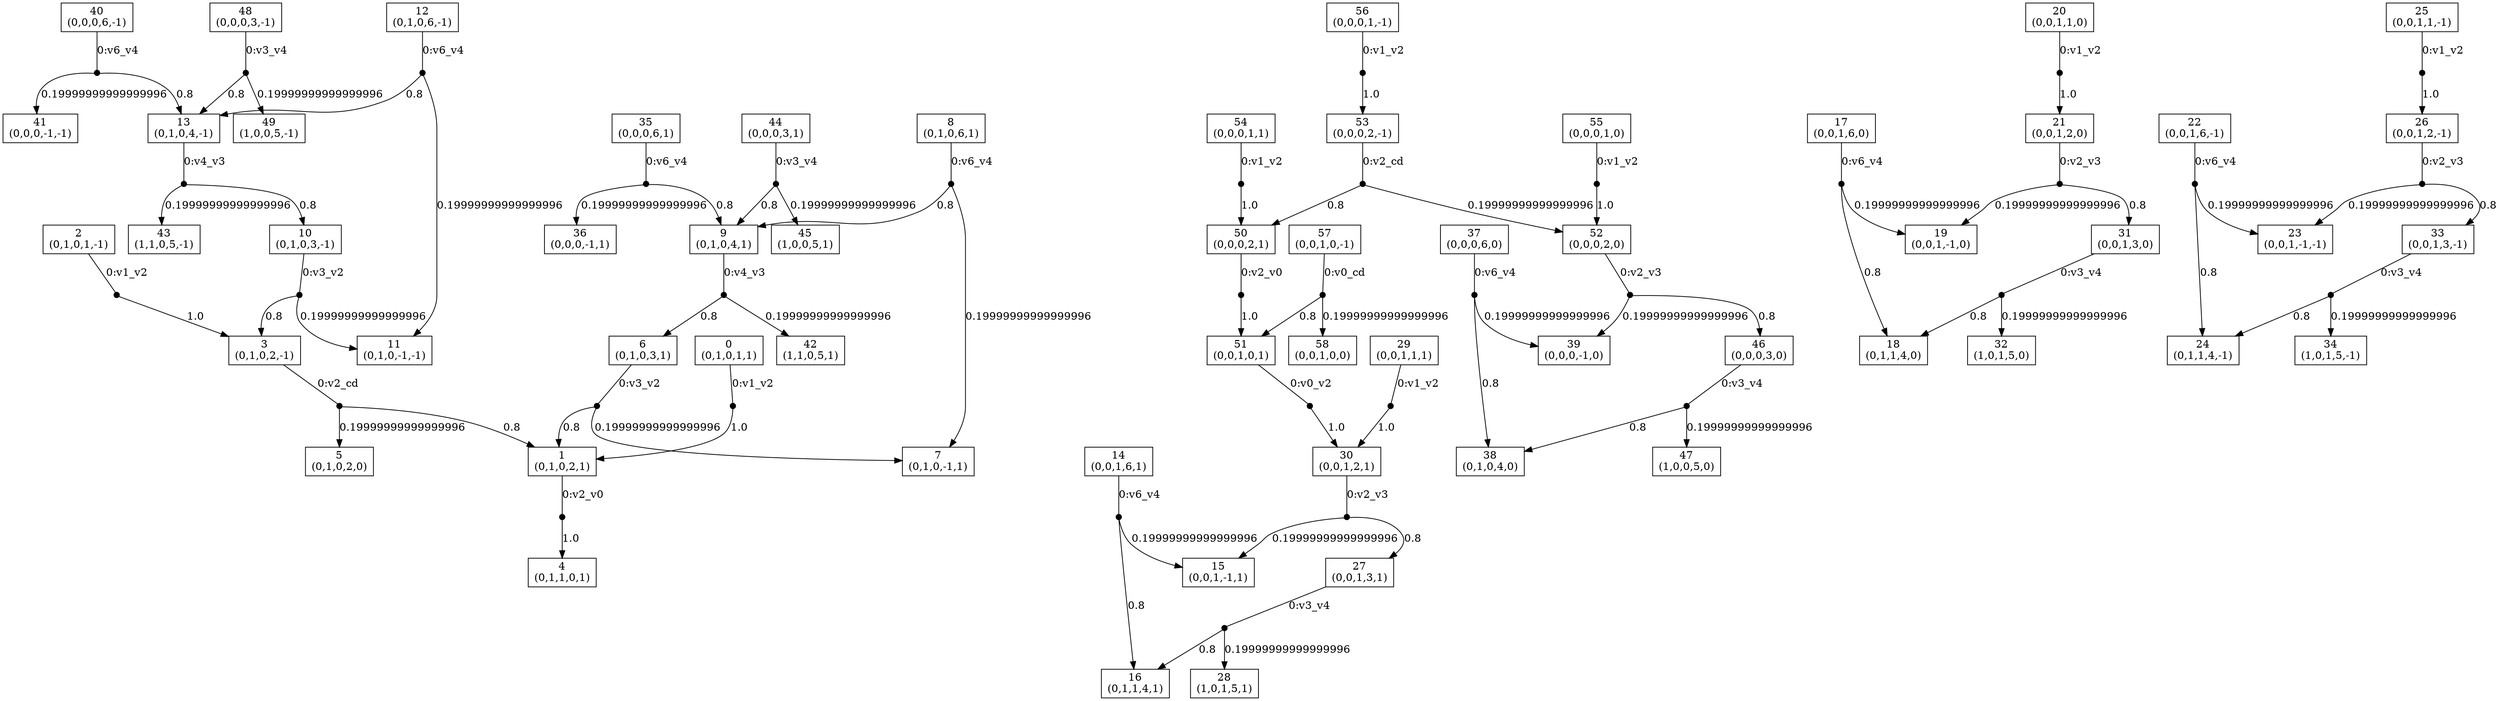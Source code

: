 digraph MDP {
node [label="",shape="box"];
0 [label="0\n(0,1,0,1,1)"];
0 -> n0_0 [label="0:v1_v2",arrowhead="none"];
n0_0 [ shape=point,width=0.1,height=0.1,label="" ];
n0_0 -> 1 [label="1.0"];
1 [label="1\n(0,1,0,2,1)"];
1 -> n1_0 [label="0:v2_v0",arrowhead="none"];
n1_0 [ shape=point,width=0.1,height=0.1,label="" ];
n1_0 -> 4 [label="1.0"];
2 [label="2\n(0,1,0,1,-1)"];
2 -> n2_0 [label="0:v1_v2",arrowhead="none"];
n2_0 [ shape=point,width=0.1,height=0.1,label="" ];
n2_0 -> 3 [label="1.0"];
3 [label="3\n(0,1,0,2,-1)"];
3 -> n3_0 [label="0:v2_cd",arrowhead="none"];
n3_0 [ shape=point,width=0.1,height=0.1,label="" ];
n3_0 -> 1 [label="0.8"];
n3_0 -> 5 [label="0.19999999999999996"];
4 [label="4\n(0,1,1,0,1)"];
5 [label="5\n(0,1,0,2,0)"];
6 [label="6\n(0,1,0,3,1)"];
6 -> n6_0 [label="0:v3_v2",arrowhead="none"];
n6_0 [ shape=point,width=0.1,height=0.1,label="" ];
n6_0 -> 1 [label="0.8"];
n6_0 -> 7 [label="0.19999999999999996"];
7 [label="7\n(0,1,0,-1,1)"];
8 [label="8\n(0,1,0,6,1)"];
8 -> n8_0 [label="0:v6_v4",arrowhead="none"];
n8_0 [ shape=point,width=0.1,height=0.1,label="" ];
n8_0 -> 7 [label="0.19999999999999996"];
n8_0 -> 9 [label="0.8"];
9 [label="9\n(0,1,0,4,1)"];
9 -> n9_0 [label="0:v4_v3",arrowhead="none"];
n9_0 [ shape=point,width=0.1,height=0.1,label="" ];
n9_0 -> 6 [label="0.8"];
n9_0 -> 42 [label="0.19999999999999996"];
10 [label="10\n(0,1,0,3,-1)"];
10 -> n10_0 [label="0:v3_v2",arrowhead="none"];
n10_0 [ shape=point,width=0.1,height=0.1,label="" ];
n10_0 -> 3 [label="0.8"];
n10_0 -> 11 [label="0.19999999999999996"];
11 [label="11\n(0,1,0,-1,-1)"];
12 [label="12\n(0,1,0,6,-1)"];
12 -> n12_0 [label="0:v6_v4",arrowhead="none"];
n12_0 [ shape=point,width=0.1,height=0.1,label="" ];
n12_0 -> 11 [label="0.19999999999999996"];
n12_0 -> 13 [label="0.8"];
13 [label="13\n(0,1,0,4,-1)"];
13 -> n13_0 [label="0:v4_v3",arrowhead="none"];
n13_0 [ shape=point,width=0.1,height=0.1,label="" ];
n13_0 -> 10 [label="0.8"];
n13_0 -> 43 [label="0.19999999999999996"];
14 [label="14\n(0,0,1,6,1)"];
14 -> n14_0 [label="0:v6_v4",arrowhead="none"];
n14_0 [ shape=point,width=0.1,height=0.1,label="" ];
n14_0 -> 16 [label="0.8"];
n14_0 -> 15 [label="0.19999999999999996"];
15 [label="15\n(0,0,1,-1,1)"];
16 [label="16\n(0,1,1,4,1)"];
17 [label="17\n(0,0,1,6,0)"];
17 -> n17_0 [label="0:v6_v4",arrowhead="none"];
n17_0 [ shape=point,width=0.1,height=0.1,label="" ];
n17_0 -> 18 [label="0.8"];
n17_0 -> 19 [label="0.19999999999999996"];
18 [label="18\n(0,1,1,4,0)"];
19 [label="19\n(0,0,1,-1,0)"];
20 [label="20\n(0,0,1,1,0)"];
20 -> n20_0 [label="0:v1_v2",arrowhead="none"];
n20_0 [ shape=point,width=0.1,height=0.1,label="" ];
n20_0 -> 21 [label="1.0"];
21 [label="21\n(0,0,1,2,0)"];
21 -> n21_0 [label="0:v2_v3",arrowhead="none"];
n21_0 [ shape=point,width=0.1,height=0.1,label="" ];
n21_0 -> 19 [label="0.19999999999999996"];
n21_0 -> 31 [label="0.8"];
22 [label="22\n(0,0,1,6,-1)"];
22 -> n22_0 [label="0:v6_v4",arrowhead="none"];
n22_0 [ shape=point,width=0.1,height=0.1,label="" ];
n22_0 -> 23 [label="0.19999999999999996"];
n22_0 -> 24 [label="0.8"];
23 [label="23\n(0,0,1,-1,-1)"];
24 [label="24\n(0,1,1,4,-1)"];
25 [label="25\n(0,0,1,1,-1)"];
25 -> n25_0 [label="0:v1_v2",arrowhead="none"];
n25_0 [ shape=point,width=0.1,height=0.1,label="" ];
n25_0 -> 26 [label="1.0"];
26 [label="26\n(0,0,1,2,-1)"];
26 -> n26_0 [label="0:v2_v3",arrowhead="none"];
n26_0 [ shape=point,width=0.1,height=0.1,label="" ];
n26_0 -> 33 [label="0.8"];
n26_0 -> 23 [label="0.19999999999999996"];
27 [label="27\n(0,0,1,3,1)"];
27 -> n27_0 [label="0:v3_v4",arrowhead="none"];
n27_0 [ shape=point,width=0.1,height=0.1,label="" ];
n27_0 -> 16 [label="0.8"];
n27_0 -> 28 [label="0.19999999999999996"];
28 [label="28\n(1,0,1,5,1)"];
29 [label="29\n(0,0,1,1,1)"];
29 -> n29_0 [label="0:v1_v2",arrowhead="none"];
n29_0 [ shape=point,width=0.1,height=0.1,label="" ];
n29_0 -> 30 [label="1.0"];
30 [label="30\n(0,0,1,2,1)"];
30 -> n30_0 [label="0:v2_v3",arrowhead="none"];
n30_0 [ shape=point,width=0.1,height=0.1,label="" ];
n30_0 -> 27 [label="0.8"];
n30_0 -> 15 [label="0.19999999999999996"];
31 [label="31\n(0,0,1,3,0)"];
31 -> n31_0 [label="0:v3_v4",arrowhead="none"];
n31_0 [ shape=point,width=0.1,height=0.1,label="" ];
n31_0 -> 32 [label="0.19999999999999996"];
n31_0 -> 18 [label="0.8"];
32 [label="32\n(1,0,1,5,0)"];
33 [label="33\n(0,0,1,3,-1)"];
33 -> n33_0 [label="0:v3_v4",arrowhead="none"];
n33_0 [ shape=point,width=0.1,height=0.1,label="" ];
n33_0 -> 34 [label="0.19999999999999996"];
n33_0 -> 24 [label="0.8"];
34 [label="34\n(1,0,1,5,-1)"];
35 [label="35\n(0,0,0,6,1)"];
35 -> n35_0 [label="0:v6_v4",arrowhead="none"];
n35_0 [ shape=point,width=0.1,height=0.1,label="" ];
n35_0 -> 36 [label="0.19999999999999996"];
n35_0 -> 9 [label="0.8"];
36 [label="36\n(0,0,0,-1,1)"];
37 [label="37\n(0,0,0,6,0)"];
37 -> n37_0 [label="0:v6_v4",arrowhead="none"];
n37_0 [ shape=point,width=0.1,height=0.1,label="" ];
n37_0 -> 38 [label="0.8"];
n37_0 -> 39 [label="0.19999999999999996"];
38 [label="38\n(0,1,0,4,0)"];
39 [label="39\n(0,0,0,-1,0)"];
40 [label="40\n(0,0,0,6,-1)"];
40 -> n40_0 [label="0:v6_v4",arrowhead="none"];
n40_0 [ shape=point,width=0.1,height=0.1,label="" ];
n40_0 -> 41 [label="0.19999999999999996"];
n40_0 -> 13 [label="0.8"];
41 [label="41\n(0,0,0,-1,-1)"];
42 [label="42\n(1,1,0,5,1)"];
43 [label="43\n(1,1,0,5,-1)"];
44 [label="44\n(0,0,0,3,1)"];
44 -> n44_0 [label="0:v3_v4",arrowhead="none"];
n44_0 [ shape=point,width=0.1,height=0.1,label="" ];
n44_0 -> 9 [label="0.8"];
n44_0 -> 45 [label="0.19999999999999996"];
45 [label="45\n(1,0,0,5,1)"];
46 [label="46\n(0,0,0,3,0)"];
46 -> n46_0 [label="0:v3_v4",arrowhead="none"];
n46_0 [ shape=point,width=0.1,height=0.1,label="" ];
n46_0 -> 38 [label="0.8"];
n46_0 -> 47 [label="0.19999999999999996"];
47 [label="47\n(1,0,0,5,0)"];
48 [label="48\n(0,0,0,3,-1)"];
48 -> n48_0 [label="0:v3_v4",arrowhead="none"];
n48_0 [ shape=point,width=0.1,height=0.1,label="" ];
n48_0 -> 49 [label="0.19999999999999996"];
n48_0 -> 13 [label="0.8"];
49 [label="49\n(1,0,0,5,-1)"];
50 [label="50\n(0,0,0,2,1)"];
50 -> n50_0 [label="0:v2_v0",arrowhead="none"];
n50_0 [ shape=point,width=0.1,height=0.1,label="" ];
n50_0 -> 51 [label="1.0"];
51 [label="51\n(0,0,1,0,1)"];
51 -> n51_0 [label="0:v0_v2",arrowhead="none"];
n51_0 [ shape=point,width=0.1,height=0.1,label="" ];
n51_0 -> 30 [label="1.0"];
52 [label="52\n(0,0,0,2,0)"];
52 -> n52_0 [label="0:v2_v3",arrowhead="none"];
n52_0 [ shape=point,width=0.1,height=0.1,label="" ];
n52_0 -> 39 [label="0.19999999999999996"];
n52_0 -> 46 [label="0.8"];
53 [label="53\n(0,0,0,2,-1)"];
53 -> n53_0 [label="0:v2_cd",arrowhead="none"];
n53_0 [ shape=point,width=0.1,height=0.1,label="" ];
n53_0 -> 50 [label="0.8"];
n53_0 -> 52 [label="0.19999999999999996"];
54 [label="54\n(0,0,0,1,1)"];
54 -> n54_0 [label="0:v1_v2",arrowhead="none"];
n54_0 [ shape=point,width=0.1,height=0.1,label="" ];
n54_0 -> 50 [label="1.0"];
55 [label="55\n(0,0,0,1,0)"];
55 -> n55_0 [label="0:v1_v2",arrowhead="none"];
n55_0 [ shape=point,width=0.1,height=0.1,label="" ];
n55_0 -> 52 [label="1.0"];
56 [label="56\n(0,0,0,1,-1)"];
56 -> n56_0 [label="0:v1_v2",arrowhead="none"];
n56_0 [ shape=point,width=0.1,height=0.1,label="" ];
n56_0 -> 53 [label="1.0"];
57 [label="57\n(0,0,1,0,-1)"];
57 -> n57_0 [label="0:v0_cd",arrowhead="none"];
n57_0 [ shape=point,width=0.1,height=0.1,label="" ];
n57_0 -> 51 [label="0.8"];
n57_0 -> 58 [label="0.19999999999999996"];
58 [label="58\n(0,0,1,0,0)"];
}
